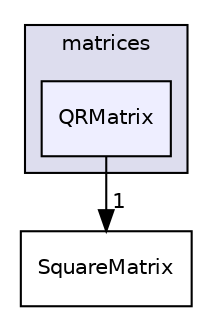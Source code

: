 digraph "src/OpenFOAM/matrices/QRMatrix" {
  bgcolor=transparent;
  compound=true
  node [ fontsize="10", fontname="Helvetica"];
  edge [ labelfontsize="10", labelfontname="Helvetica"];
  subgraph clusterdir_b07477ab37bc0cd7eb28fb569c691c21 {
    graph [ bgcolor="#ddddee", pencolor="black", label="matrices" fontname="Helvetica", fontsize="10", URL="dir_b07477ab37bc0cd7eb28fb569c691c21.html"]
  dir_3f09d0fb673b49c7f779fff693f39f48 [shape=box, label="QRMatrix", style="filled", fillcolor="#eeeeff", pencolor="black", URL="dir_3f09d0fb673b49c7f779fff693f39f48.html"];
  }
  dir_9de91893ed1140d312544af919035e0c [shape=box label="SquareMatrix" URL="dir_9de91893ed1140d312544af919035e0c.html"];
  dir_3f09d0fb673b49c7f779fff693f39f48->dir_9de91893ed1140d312544af919035e0c [headlabel="1", labeldistance=1.5 headhref="dir_002211_002217.html"];
}
